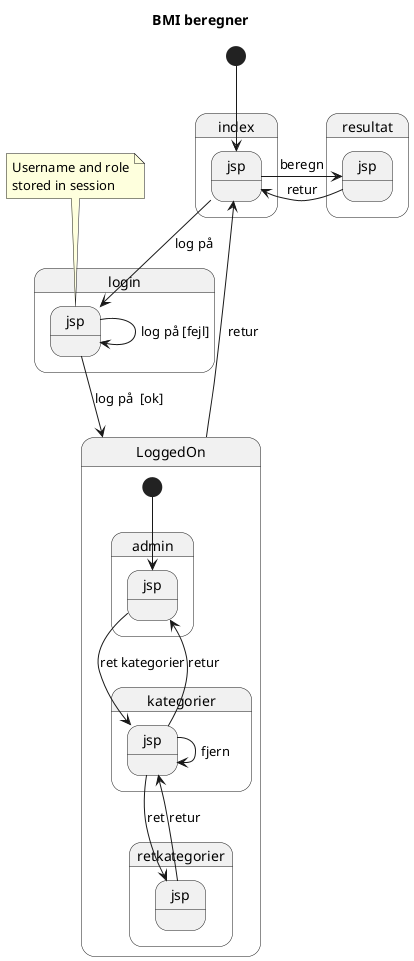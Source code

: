@startuml

Title BMI beregner

state index.jsp
state login.jsp

note top of login.jsp
Username and role
stored in session
end note

[*] --> index.jsp
index.jsp -right-> resultat.jsp: beregn
resultat.jsp -left-> index.jsp: retur
index.jsp --> login.jsp: log på
login.jsp --> LoggedOn: log på  [ok]
login.jsp --> login.jsp: log på [fejl]

state LoggedOn {
    state admin.jsp
    state resultat.jsp
    state kategorier.jsp
    state retkategorier.jsp
    [*]-->admin.jsp
    admin.jsp --> kategorier.jsp: ret kategorier
    kategorier.jsp --> admin.jsp: retur
    kategorier.jsp --> retkategorier.jsp: ret
    retkategorier.jsp --> kategorier.jsp: retur
    kategorier.jsp --> kategorier.jsp: fjern
    LoggedOn --> index.jsp: retur
}

@enduml